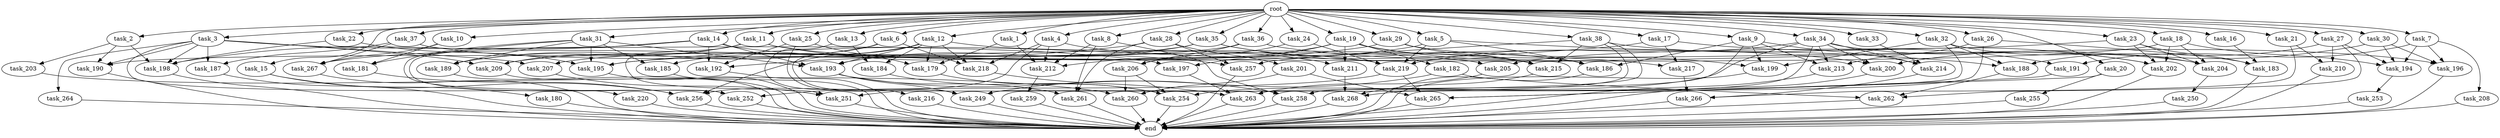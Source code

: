 digraph G {
  root [size="0.000000"];
  task_1 [size="2.048000"];
  task_2 [size="2.048000"];
  task_3 [size="2.048000"];
  task_4 [size="2.048000"];
  task_5 [size="2.048000"];
  task_6 [size="2.048000"];
  task_7 [size="2.048000"];
  task_8 [size="2.048000"];
  task_9 [size="2.048000"];
  task_10 [size="2.048000"];
  task_11 [size="2.048000"];
  task_12 [size="2.048000"];
  task_13 [size="2.048000"];
  task_14 [size="2.048000"];
  task_15 [size="2.048000"];
  task_16 [size="2.048000"];
  task_17 [size="2.048000"];
  task_18 [size="2.048000"];
  task_19 [size="2.048000"];
  task_20 [size="2.048000"];
  task_21 [size="2.048000"];
  task_22 [size="2.048000"];
  task_23 [size="2.048000"];
  task_24 [size="2.048000"];
  task_25 [size="2.048000"];
  task_26 [size="2.048000"];
  task_27 [size="2.048000"];
  task_28 [size="2.048000"];
  task_29 [size="2.048000"];
  task_30 [size="2.048000"];
  task_31 [size="2.048000"];
  task_32 [size="2.048000"];
  task_33 [size="2.048000"];
  task_34 [size="2.048000"];
  task_35 [size="2.048000"];
  task_36 [size="2.048000"];
  task_37 [size="2.048000"];
  task_38 [size="2.048000"];
  task_179 [size="3178275799.040000"];
  task_180 [size="68719476.736000"];
  task_181 [size="3109556322.304000"];
  task_182 [size="274877906.944000"];
  task_183 [size="2439541424.128000"];
  task_184 [size="2233382993.920000"];
  task_185 [size="3109556322.304000"];
  task_186 [size="858993459.200000"];
  task_187 [size="2147483648.000000"];
  task_188 [size="2508260900.864000"];
  task_189 [size="3092376453.120000"];
  task_190 [size="4277787426.816000"];
  task_191 [size="1374389534.720000"];
  task_192 [size="2611340115.968000"];
  task_193 [size="3539053051.904000"];
  task_194 [size="4226247819.264000"];
  task_195 [size="3367254360.064000"];
  task_196 [size="1391569403.904000"];
  task_197 [size="1992864825.344000"];
  task_198 [size="3934190043.136000"];
  task_199 [size="1546188226.560000"];
  task_200 [size="1271310319.616000"];
  task_201 [size="618475290.624000"];
  task_202 [size="2765958938.624000"];
  task_203 [size="841813590.016000"];
  task_204 [size="4277787426.816000"];
  task_205 [size="893353197.568000"];
  task_206 [size="1666447310.848000"];
  task_207 [size="1992864825.344000"];
  task_208 [size="274877906.944000"];
  task_209 [size="2147483648.000000"];
  task_210 [size="2491081031.680000"];
  task_211 [size="1666447310.848000"];
  task_212 [size="1889785610.240000"];
  task_213 [size="1013612281.856000"];
  task_214 [size="1975684956.160000"];
  task_215 [size="3865470566.400000"];
  task_216 [size="841813590.016000"];
  task_217 [size="429496729.600000"];
  task_218 [size="3882650435.584000"];
  task_219 [size="2250562863.104000"];
  task_220 [size="1717986918.400000"];
  task_249 [size="6476810682.368000"];
  task_250 [size="1391569403.904000"];
  task_251 [size="2508260900.864000"];
  task_252 [size="3384434229.248000"];
  task_253 [size="1391569403.904000"];
  task_254 [size="3075196583.936000"];
  task_255 [size="1391569403.904000"];
  task_256 [size="4243427688.448000"];
  task_257 [size="1992864825.344000"];
  task_258 [size="1580547964.928000"];
  task_259 [size="154618822.656000"];
  task_260 [size="2559800508.416000"];
  task_261 [size="1614907703.296000"];
  task_262 [size="4501125726.208000"];
  task_263 [size="1511828488.192000"];
  task_264 [size="1717986918.400000"];
  task_265 [size="4243427688.448000"];
  task_266 [size="2559800508.416000"];
  task_267 [size="2920577761.280000"];
  task_268 [size="858993459.200000"];
  end [size="0.000000"];

  root -> task_1 [size="1.000000"];
  root -> task_2 [size="1.000000"];
  root -> task_3 [size="1.000000"];
  root -> task_4 [size="1.000000"];
  root -> task_5 [size="1.000000"];
  root -> task_6 [size="1.000000"];
  root -> task_7 [size="1.000000"];
  root -> task_8 [size="1.000000"];
  root -> task_9 [size="1.000000"];
  root -> task_10 [size="1.000000"];
  root -> task_11 [size="1.000000"];
  root -> task_12 [size="1.000000"];
  root -> task_13 [size="1.000000"];
  root -> task_14 [size="1.000000"];
  root -> task_15 [size="1.000000"];
  root -> task_16 [size="1.000000"];
  root -> task_17 [size="1.000000"];
  root -> task_18 [size="1.000000"];
  root -> task_19 [size="1.000000"];
  root -> task_20 [size="1.000000"];
  root -> task_21 [size="1.000000"];
  root -> task_22 [size="1.000000"];
  root -> task_23 [size="1.000000"];
  root -> task_24 [size="1.000000"];
  root -> task_25 [size="1.000000"];
  root -> task_26 [size="1.000000"];
  root -> task_27 [size="1.000000"];
  root -> task_28 [size="1.000000"];
  root -> task_29 [size="1.000000"];
  root -> task_30 [size="1.000000"];
  root -> task_31 [size="1.000000"];
  root -> task_32 [size="1.000000"];
  root -> task_33 [size="1.000000"];
  root -> task_34 [size="1.000000"];
  root -> task_35 [size="1.000000"];
  root -> task_36 [size="1.000000"];
  root -> task_37 [size="1.000000"];
  root -> task_38 [size="1.000000"];
  task_1 -> task_179 [size="33554432.000000"];
  task_1 -> task_212 [size="33554432.000000"];
  task_2 -> task_190 [size="411041792.000000"];
  task_2 -> task_198 [size="411041792.000000"];
  task_2 -> task_203 [size="411041792.000000"];
  task_3 -> task_187 [size="838860800.000000"];
  task_3 -> task_190 [size="838860800.000000"];
  task_3 -> task_197 [size="838860800.000000"];
  task_3 -> task_198 [size="838860800.000000"];
  task_3 -> task_207 [size="838860800.000000"];
  task_3 -> task_209 [size="838860800.000000"];
  task_3 -> task_252 [size="838860800.000000"];
  task_3 -> task_264 [size="838860800.000000"];
  task_4 -> task_211 [size="679477248.000000"];
  task_4 -> task_212 [size="679477248.000000"];
  task_4 -> task_218 [size="679477248.000000"];
  task_4 -> task_256 [size="679477248.000000"];
  task_5 -> task_186 [size="134217728.000000"];
  task_5 -> task_188 [size="134217728.000000"];
  task_5 -> task_195 [size="134217728.000000"];
  task_5 -> task_219 [size="134217728.000000"];
  task_6 -> task_189 [size="536870912.000000"];
  task_6 -> task_218 [size="536870912.000000"];
  task_6 -> task_249 [size="536870912.000000"];
  task_7 -> task_191 [size="134217728.000000"];
  task_7 -> task_194 [size="134217728.000000"];
  task_7 -> task_196 [size="134217728.000000"];
  task_7 -> task_208 [size="134217728.000000"];
  task_8 -> task_212 [size="75497472.000000"];
  task_8 -> task_258 [size="75497472.000000"];
  task_8 -> task_261 [size="75497472.000000"];
  task_9 -> task_186 [size="209715200.000000"];
  task_9 -> task_199 [size="209715200.000000"];
  task_9 -> task_213 [size="209715200.000000"];
  task_9 -> task_214 [size="209715200.000000"];
  task_9 -> task_258 [size="209715200.000000"];
  task_10 -> task_181 [size="679477248.000000"];
  task_10 -> task_267 [size="679477248.000000"];
  task_11 -> task_189 [size="134217728.000000"];
  task_11 -> task_200 [size="134217728.000000"];
  task_11 -> task_209 [size="134217728.000000"];
  task_11 -> task_251 [size="134217728.000000"];
  task_11 -> task_257 [size="134217728.000000"];
  task_12 -> task_179 [size="679477248.000000"];
  task_12 -> task_184 [size="679477248.000000"];
  task_12 -> task_185 [size="679477248.000000"];
  task_12 -> task_193 [size="679477248.000000"];
  task_12 -> task_215 [size="679477248.000000"];
  task_12 -> task_218 [size="679477248.000000"];
  task_12 -> task_256 [size="679477248.000000"];
  task_13 -> task_184 [size="411041792.000000"];
  task_13 -> task_216 [size="411041792.000000"];
  task_14 -> task_192 [size="134217728.000000"];
  task_14 -> task_193 [size="134217728.000000"];
  task_14 -> task_198 [size="134217728.000000"];
  task_14 -> task_205 [size="134217728.000000"];
  task_14 -> task_252 [size="134217728.000000"];
  task_15 -> task_180 [size="33554432.000000"];
  task_15 -> task_256 [size="33554432.000000"];
  task_16 -> task_183 [size="679477248.000000"];
  task_17 -> task_195 [size="134217728.000000"];
  task_17 -> task_202 [size="134217728.000000"];
  task_17 -> task_217 [size="134217728.000000"];
  task_18 -> task_190 [size="838860800.000000"];
  task_18 -> task_194 [size="838860800.000000"];
  task_18 -> task_202 [size="838860800.000000"];
  task_18 -> task_204 [size="838860800.000000"];
  task_19 -> task_182 [size="134217728.000000"];
  task_19 -> task_197 [size="134217728.000000"];
  task_19 -> task_199 [size="134217728.000000"];
  task_19 -> task_211 [size="134217728.000000"];
  task_19 -> task_212 [size="134217728.000000"];
  task_19 -> task_215 [size="134217728.000000"];
  task_20 -> task_255 [size="679477248.000000"];
  task_20 -> task_265 [size="679477248.000000"];
  task_21 -> task_210 [size="536870912.000000"];
  task_21 -> task_266 [size="536870912.000000"];
  task_22 -> task_195 [size="536870912.000000"];
  task_22 -> task_198 [size="536870912.000000"];
  task_23 -> task_183 [size="301989888.000000"];
  task_23 -> task_202 [size="301989888.000000"];
  task_23 -> task_204 [size="301989888.000000"];
  task_23 -> task_205 [size="301989888.000000"];
  task_24 -> task_206 [size="679477248.000000"];
  task_24 -> task_219 [size="679477248.000000"];
  task_25 -> task_179 [size="838860800.000000"];
  task_25 -> task_192 [size="838860800.000000"];
  task_25 -> task_249 [size="838860800.000000"];
  task_26 -> task_183 [size="209715200.000000"];
  task_26 -> task_213 [size="209715200.000000"];
  task_26 -> task_268 [size="209715200.000000"];
  task_27 -> task_188 [size="679477248.000000"];
  task_27 -> task_194 [size="679477248.000000"];
  task_27 -> task_210 [size="679477248.000000"];
  task_27 -> task_262 [size="679477248.000000"];
  task_28 -> task_192 [size="301989888.000000"];
  task_28 -> task_201 [size="301989888.000000"];
  task_28 -> task_257 [size="301989888.000000"];
  task_28 -> task_261 [size="301989888.000000"];
  task_29 -> task_204 [size="536870912.000000"];
  task_29 -> task_215 [size="536870912.000000"];
  task_29 -> task_267 [size="536870912.000000"];
  task_30 -> task_194 [size="411041792.000000"];
  task_30 -> task_196 [size="411041792.000000"];
  task_30 -> task_200 [size="411041792.000000"];
  task_31 -> task_181 [size="838860800.000000"];
  task_31 -> task_185 [size="838860800.000000"];
  task_31 -> task_189 [size="838860800.000000"];
  task_31 -> task_193 [size="838860800.000000"];
  task_31 -> task_195 [size="838860800.000000"];
  task_31 -> task_220 [size="838860800.000000"];
  task_32 -> task_188 [size="411041792.000000"];
  task_32 -> task_199 [size="411041792.000000"];
  task_32 -> task_204 [size="411041792.000000"];
  task_32 -> task_251 [size="411041792.000000"];
  task_33 -> task_214 [size="679477248.000000"];
  task_34 -> task_200 [size="75497472.000000"];
  task_34 -> task_202 [size="75497472.000000"];
  task_34 -> task_213 [size="75497472.000000"];
  task_34 -> task_214 [size="75497472.000000"];
  task_34 -> task_219 [size="75497472.000000"];
  task_34 -> task_254 [size="75497472.000000"];
  task_34 -> task_258 [size="75497472.000000"];
  task_35 -> task_186 [size="75497472.000000"];
  task_35 -> task_193 [size="75497472.000000"];
  task_35 -> task_209 [size="75497472.000000"];
  task_35 -> task_217 [size="75497472.000000"];
  task_36 -> task_196 [size="134217728.000000"];
  task_36 -> task_206 [size="134217728.000000"];
  task_36 -> task_207 [size="134217728.000000"];
  task_37 -> task_187 [size="209715200.000000"];
  task_37 -> task_219 [size="209715200.000000"];
  task_37 -> task_267 [size="209715200.000000"];
  task_38 -> task_191 [size="536870912.000000"];
  task_38 -> task_215 [size="536870912.000000"];
  task_38 -> task_249 [size="536870912.000000"];
  task_38 -> task_257 [size="536870912.000000"];
  task_38 -> task_263 [size="536870912.000000"];
  task_179 -> task_254 [size="209715200.000000"];
  task_180 -> end [size="1.000000"];
  task_181 -> task_256 [size="679477248.000000"];
  task_182 -> task_249 [size="838860800.000000"];
  task_182 -> task_262 [size="838860800.000000"];
  task_183 -> end [size="1.000000"];
  task_184 -> task_254 [size="679477248.000000"];
  task_185 -> end [size="1.000000"];
  task_186 -> end [size="1.000000"];
  task_187 -> end [size="1.000000"];
  task_188 -> task_262 [size="679477248.000000"];
  task_189 -> end [size="1.000000"];
  task_190 -> end [size="1.000000"];
  task_191 -> task_265 [size="33554432.000000"];
  task_192 -> end [size="1.000000"];
  task_193 -> task_249 [size="411041792.000000"];
  task_193 -> task_258 [size="411041792.000000"];
  task_193 -> task_261 [size="411041792.000000"];
  task_194 -> task_253 [size="679477248.000000"];
  task_195 -> end [size="1.000000"];
  task_196 -> end [size="1.000000"];
  task_197 -> task_263 [size="33554432.000000"];
  task_198 -> end [size="1.000000"];
  task_199 -> end [size="1.000000"];
  task_200 -> end [size="1.000000"];
  task_201 -> task_260 [size="679477248.000000"];
  task_201 -> task_265 [size="679477248.000000"];
  task_202 -> end [size="1.000000"];
  task_203 -> task_260 [size="33554432.000000"];
  task_204 -> task_250 [size="679477248.000000"];
  task_205 -> task_263 [size="33554432.000000"];
  task_206 -> task_254 [size="536870912.000000"];
  task_206 -> task_260 [size="536870912.000000"];
  task_207 -> task_251 [size="679477248.000000"];
  task_208 -> end [size="1.000000"];
  task_209 -> end [size="1.000000"];
  task_210 -> end [size="1.000000"];
  task_211 -> task_268 [size="75497472.000000"];
  task_212 -> task_259 [size="75497472.000000"];
  task_213 -> end [size="1.000000"];
  task_214 -> task_266 [size="33554432.000000"];
  task_215 -> task_268 [size="134217728.000000"];
  task_216 -> end [size="1.000000"];
  task_217 -> task_266 [size="679477248.000000"];
  task_218 -> task_263 [size="134217728.000000"];
  task_219 -> task_252 [size="679477248.000000"];
  task_219 -> task_265 [size="679477248.000000"];
  task_220 -> end [size="1.000000"];
  task_249 -> end [size="1.000000"];
  task_250 -> end [size="1.000000"];
  task_251 -> end [size="1.000000"];
  task_252 -> end [size="1.000000"];
  task_253 -> end [size="1.000000"];
  task_254 -> end [size="1.000000"];
  task_255 -> end [size="1.000000"];
  task_256 -> end [size="1.000000"];
  task_257 -> end [size="1.000000"];
  task_258 -> end [size="1.000000"];
  task_259 -> end [size="1.000000"];
  task_260 -> end [size="1.000000"];
  task_261 -> end [size="1.000000"];
  task_262 -> end [size="1.000000"];
  task_263 -> end [size="1.000000"];
  task_264 -> end [size="1.000000"];
  task_265 -> end [size="1.000000"];
  task_266 -> end [size="1.000000"];
  task_267 -> end [size="1.000000"];
  task_268 -> end [size="1.000000"];
}

